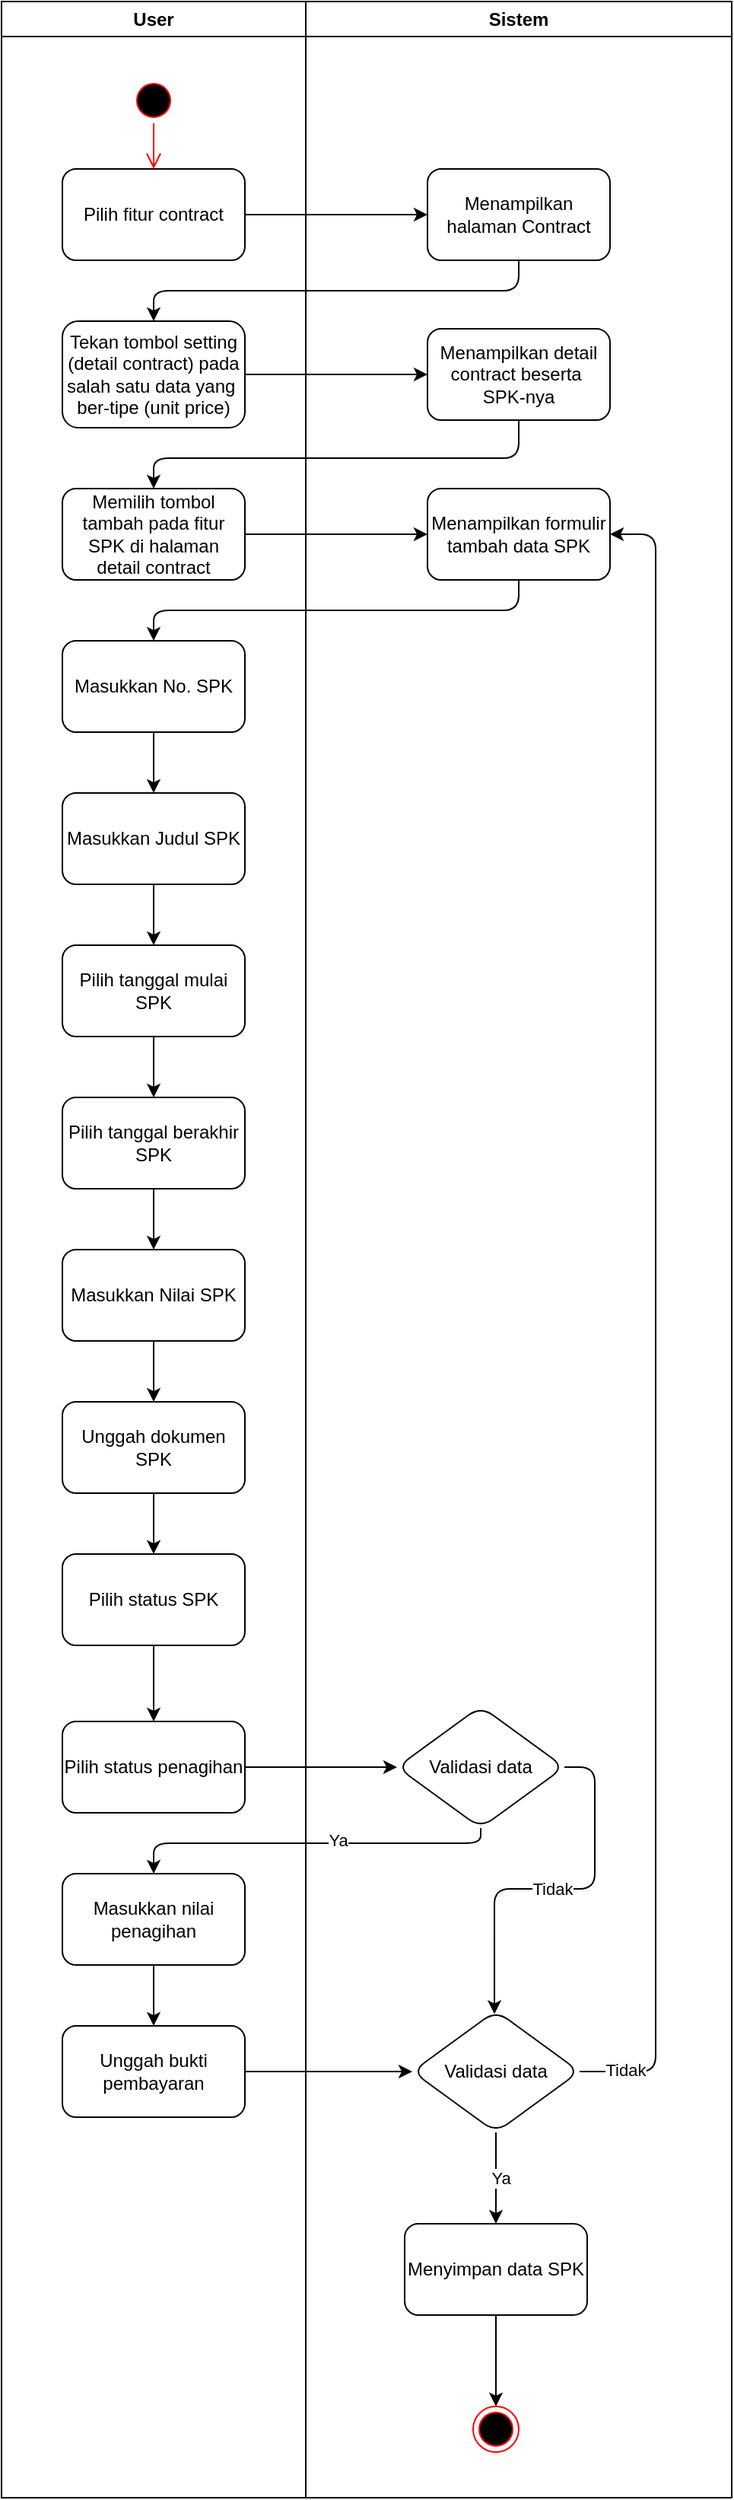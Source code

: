 <mxfile>
    <diagram id="4GXs-X-cCJMB56b3TxoA" name="Page-1">
        <mxGraphModel dx="1649" dy="534" grid="1" gridSize="10" guides="1" tooltips="1" connect="1" arrows="1" fold="1" page="1" pageScale="1" pageWidth="850" pageHeight="1100" math="0" shadow="0">
            <root>
                <mxCell id="0"/>
                <mxCell id="1" parent="0"/>
                <mxCell id="3" value="User" style="swimlane;whiteSpace=wrap;html=1;" parent="1" vertex="1">
                    <mxGeometry x="120" y="120" width="200" height="1640" as="geometry"/>
                </mxCell>
                <mxCell id="4" value="" style="ellipse;html=1;shape=startState;fillColor=#000000;strokeColor=#ff0000;" parent="3" vertex="1">
                    <mxGeometry x="85" y="50" width="30" height="30" as="geometry"/>
                </mxCell>
                <mxCell id="5" value="Pilih fitur contract" style="rounded=1;whiteSpace=wrap;html=1;" parent="3" vertex="1">
                    <mxGeometry x="40" y="110" width="120" height="60" as="geometry"/>
                </mxCell>
                <mxCell id="6" value="" style="edgeStyle=orthogonalEdgeStyle;html=1;verticalAlign=bottom;endArrow=open;endSize=8;strokeColor=#ff0000;entryX=0.5;entryY=0;entryDx=0;entryDy=0;" parent="3" source="4" target="5" edge="1">
                    <mxGeometry relative="1" as="geometry">
                        <mxPoint x="100" y="110" as="targetPoint"/>
                    </mxGeometry>
                </mxCell>
                <mxCell id="7" value="Tekan tombol setting (detail contract) pada salah satu data yang&amp;nbsp;&lt;div&gt;ber-tipe (unit price)&lt;/div&gt;" style="rounded=1;whiteSpace=wrap;html=1;" parent="3" vertex="1">
                    <mxGeometry x="40" y="210" width="120" height="70" as="geometry"/>
                </mxCell>
                <mxCell id="13" value="Memilih tombol tambah pada fitur SPK di halaman detail contract" style="rounded=1;whiteSpace=wrap;html=1;" parent="3" vertex="1">
                    <mxGeometry x="40" y="320" width="120" height="60" as="geometry"/>
                </mxCell>
                <mxCell id="33" value="" style="edgeStyle=none;html=1;" parent="3" source="30" target="32" edge="1">
                    <mxGeometry relative="1" as="geometry"/>
                </mxCell>
                <mxCell id="30" value="Masukkan No. SPK" style="rounded=1;whiteSpace=wrap;html=1;" parent="3" vertex="1">
                    <mxGeometry x="40" y="420" width="120" height="60" as="geometry"/>
                </mxCell>
                <mxCell id="35" value="" style="edgeStyle=none;html=1;" parent="3" source="32" target="34" edge="1">
                    <mxGeometry relative="1" as="geometry"/>
                </mxCell>
                <mxCell id="32" value="&lt;span style=&quot;color: rgb(0, 0, 0);&quot;&gt;Masukkan&amp;nbsp;&lt;/span&gt;Judul SPK" style="rounded=1;whiteSpace=wrap;html=1;" parent="3" vertex="1">
                    <mxGeometry x="40" y="520" width="120" height="60" as="geometry"/>
                </mxCell>
                <mxCell id="34" value="Pilih tanggal mulai SPK" style="rounded=1;whiteSpace=wrap;html=1;" parent="3" vertex="1">
                    <mxGeometry x="40" y="620" width="120" height="60" as="geometry"/>
                </mxCell>
                <mxCell id="53" value="" style="edgeStyle=none;html=1;" parent="3" source="50" target="52" edge="1">
                    <mxGeometry relative="1" as="geometry"/>
                </mxCell>
                <mxCell id="50" value="Masukkan nilai penagihan" style="rounded=1;whiteSpace=wrap;html=1;" parent="3" vertex="1">
                    <mxGeometry x="40" y="1230" width="120" height="60" as="geometry"/>
                </mxCell>
                <mxCell id="52" value="Unggah bukti pembayaran" style="rounded=1;whiteSpace=wrap;html=1;" parent="3" vertex="1">
                    <mxGeometry x="40" y="1330" width="120" height="60" as="geometry"/>
                </mxCell>
                <mxCell id="8" value="Sistem" style="swimlane;whiteSpace=wrap;html=1;" parent="1" vertex="1">
                    <mxGeometry x="320" y="120" width="280" height="1640" as="geometry"/>
                </mxCell>
                <mxCell id="9" value="Menampilkan halaman Contract" style="rounded=1;whiteSpace=wrap;html=1;" parent="8" vertex="1">
                    <mxGeometry x="80" y="110" width="120" height="60" as="geometry"/>
                </mxCell>
                <mxCell id="11" value="Menampilkan detail contract beserta&amp;nbsp;&lt;div&gt;SPK-nya&lt;/div&gt;" style="rounded=1;whiteSpace=wrap;html=1;" parent="8" vertex="1">
                    <mxGeometry x="80" y="215" width="120" height="60" as="geometry"/>
                </mxCell>
                <mxCell id="18" value="Menampilkan formulir tambah data SPK" style="rounded=1;whiteSpace=wrap;html=1;" parent="8" vertex="1">
                    <mxGeometry x="80" y="320" width="120" height="60" as="geometry"/>
                </mxCell>
                <mxCell id="60" style="edgeStyle=none;html=1;exitX=1;exitY=0.5;exitDx=0;exitDy=0;entryX=0.491;entryY=0.028;entryDx=0;entryDy=0;entryPerimeter=0;" parent="8" source="46" target="58" edge="1">
                    <mxGeometry relative="1" as="geometry">
                        <Array as="points">
                            <mxPoint x="190" y="1160"/>
                            <mxPoint x="190" y="1240"/>
                            <mxPoint x="124" y="1240"/>
                        </Array>
                    </mxGeometry>
                </mxCell>
                <mxCell id="68" value="Tidak" style="edgeLabel;html=1;align=center;verticalAlign=middle;resizable=0;points=[];" vertex="1" connectable="0" parent="60">
                    <mxGeometry x="0.036" relative="1" as="geometry">
                        <mxPoint as="offset"/>
                    </mxGeometry>
                </mxCell>
                <mxCell id="46" value="Validasi data" style="rhombus;whiteSpace=wrap;html=1;rounded=1;" parent="8" vertex="1">
                    <mxGeometry x="60" y="1120" width="110" height="80" as="geometry"/>
                </mxCell>
                <mxCell id="63" value="" style="edgeStyle=none;html=1;" parent="8" source="58" target="62" edge="1">
                    <mxGeometry relative="1" as="geometry"/>
                </mxCell>
                <mxCell id="70" value="Ya" style="edgeLabel;html=1;align=center;verticalAlign=middle;resizable=0;points=[];" vertex="1" connectable="0" parent="63">
                    <mxGeometry x="-0.013" y="3" relative="1" as="geometry">
                        <mxPoint as="offset"/>
                    </mxGeometry>
                </mxCell>
                <mxCell id="65" style="edgeStyle=none;html=1;exitX=1;exitY=0.5;exitDx=0;exitDy=0;entryX=1;entryY=0.5;entryDx=0;entryDy=0;" parent="8" source="58" target="18" edge="1">
                    <mxGeometry relative="1" as="geometry">
                        <Array as="points">
                            <mxPoint x="230" y="1360"/>
                            <mxPoint x="230" y="350"/>
                        </Array>
                    </mxGeometry>
                </mxCell>
                <mxCell id="69" value="Tidak" style="edgeLabel;html=1;align=center;verticalAlign=middle;resizable=0;points=[];" vertex="1" connectable="0" parent="65">
                    <mxGeometry x="-0.946" y="1" relative="1" as="geometry">
                        <mxPoint as="offset"/>
                    </mxGeometry>
                </mxCell>
                <mxCell id="58" value="Validasi data" style="rhombus;whiteSpace=wrap;html=1;rounded=1;" parent="8" vertex="1">
                    <mxGeometry x="70" y="1320" width="110" height="80" as="geometry"/>
                </mxCell>
                <mxCell id="72" value="" style="edgeStyle=none;html=1;" edge="1" parent="8" source="62" target="71">
                    <mxGeometry relative="1" as="geometry"/>
                </mxCell>
                <mxCell id="62" value="Menyimpan data SPK" style="rounded=1;whiteSpace=wrap;html=1;" parent="8" vertex="1">
                    <mxGeometry x="65" y="1460" width="120" height="60" as="geometry"/>
                </mxCell>
                <mxCell id="71" value="" style="ellipse;html=1;shape=endState;fillColor=#000000;strokeColor=#ff0000;" vertex="1" parent="8">
                    <mxGeometry x="110" y="1580" width="30" height="30" as="geometry"/>
                </mxCell>
                <mxCell id="15" value="" style="edgeStyle=none;html=1;" parent="1" source="5" target="9" edge="1">
                    <mxGeometry relative="1" as="geometry"/>
                </mxCell>
                <mxCell id="16" value="" style="edgeStyle=none;html=1;entryX=0.5;entryY=0;entryDx=0;entryDy=0;exitX=0.5;exitY=1;exitDx=0;exitDy=0;" parent="1" source="9" target="7" edge="1">
                    <mxGeometry relative="1" as="geometry">
                        <Array as="points">
                            <mxPoint x="460" y="310"/>
                            <mxPoint x="220" y="310"/>
                        </Array>
                    </mxGeometry>
                </mxCell>
                <mxCell id="17" value="" style="edgeStyle=none;html=1;" parent="1" source="7" target="11" edge="1">
                    <mxGeometry relative="1" as="geometry"/>
                </mxCell>
                <mxCell id="10" value="" style="edgeStyle=none;html=1;entryX=0.5;entryY=0;entryDx=0;entryDy=0;exitX=0.5;exitY=1;exitDx=0;exitDy=0;" parent="1" source="11" target="13" edge="1">
                    <mxGeometry relative="1" as="geometry">
                        <Array as="points">
                            <mxPoint x="460" y="420"/>
                            <mxPoint x="220" y="420"/>
                        </Array>
                    </mxGeometry>
                </mxCell>
                <mxCell id="19" value="" style="edgeStyle=none;html=1;" parent="1" source="13" target="18" edge="1">
                    <mxGeometry relative="1" as="geometry"/>
                </mxCell>
                <mxCell id="31" style="edgeStyle=none;html=1;exitX=0.5;exitY=1;exitDx=0;exitDy=0;entryX=0.5;entryY=0;entryDx=0;entryDy=0;" parent="1" source="18" target="30" edge="1">
                    <mxGeometry relative="1" as="geometry">
                        <Array as="points">
                            <mxPoint x="460" y="520"/>
                            <mxPoint x="220" y="520"/>
                        </Array>
                    </mxGeometry>
                </mxCell>
                <mxCell id="39" value="" style="edgeStyle=none;html=1;" parent="1" source="36" target="38" edge="1">
                    <mxGeometry relative="1" as="geometry"/>
                </mxCell>
                <mxCell id="36" value="Pilih tanggal berakhir SPK" style="rounded=1;whiteSpace=wrap;html=1;" parent="1" vertex="1">
                    <mxGeometry x="160" y="840" width="120" height="60" as="geometry"/>
                </mxCell>
                <mxCell id="37" value="" style="edgeStyle=none;html=1;" parent="1" source="34" target="36" edge="1">
                    <mxGeometry relative="1" as="geometry"/>
                </mxCell>
                <mxCell id="41" value="" style="edgeStyle=none;html=1;" parent="1" source="38" target="40" edge="1">
                    <mxGeometry relative="1" as="geometry"/>
                </mxCell>
                <mxCell id="38" value="Masukkan Nilai SPK" style="rounded=1;whiteSpace=wrap;html=1;" parent="1" vertex="1">
                    <mxGeometry x="160" y="940" width="120" height="60" as="geometry"/>
                </mxCell>
                <mxCell id="43" value="" style="edgeStyle=none;html=1;" parent="1" source="40" target="42" edge="1">
                    <mxGeometry relative="1" as="geometry"/>
                </mxCell>
                <mxCell id="40" value="Unggah dokumen SPK" style="rounded=1;whiteSpace=wrap;html=1;" parent="1" vertex="1">
                    <mxGeometry x="160" y="1040" width="120" height="60" as="geometry"/>
                </mxCell>
                <mxCell id="45" value="" style="edgeStyle=none;html=1;" parent="1" source="42" target="44" edge="1">
                    <mxGeometry relative="1" as="geometry"/>
                </mxCell>
                <mxCell id="42" value="Pilih status SPK" style="rounded=1;whiteSpace=wrap;html=1;" parent="1" vertex="1">
                    <mxGeometry x="160" y="1140" width="120" height="60" as="geometry"/>
                </mxCell>
                <mxCell id="47" value="" style="edgeStyle=none;html=1;" parent="1" source="44" target="46" edge="1">
                    <mxGeometry relative="1" as="geometry"/>
                </mxCell>
                <mxCell id="44" value="Pilih status penagihan" style="rounded=1;whiteSpace=wrap;html=1;" parent="1" vertex="1">
                    <mxGeometry x="160" y="1250" width="120" height="60" as="geometry"/>
                </mxCell>
                <mxCell id="55" style="edgeStyle=none;html=1;entryX=0.5;entryY=0;entryDx=0;entryDy=0;" parent="1" source="46" target="50" edge="1">
                    <mxGeometry relative="1" as="geometry">
                        <Array as="points">
                            <mxPoint x="435" y="1330"/>
                            <mxPoint x="220" y="1330"/>
                        </Array>
                    </mxGeometry>
                </mxCell>
                <mxCell id="67" value="Ya" style="edgeLabel;html=1;align=center;verticalAlign=middle;resizable=0;points=[];" vertex="1" connectable="0" parent="55">
                    <mxGeometry x="-0.146" y="-2" relative="1" as="geometry">
                        <mxPoint as="offset"/>
                    </mxGeometry>
                </mxCell>
                <mxCell id="59" value="" style="edgeStyle=none;html=1;" parent="1" source="52" target="58" edge="1">
                    <mxGeometry relative="1" as="geometry"/>
                </mxCell>
            </root>
        </mxGraphModel>
    </diagram>
</mxfile>